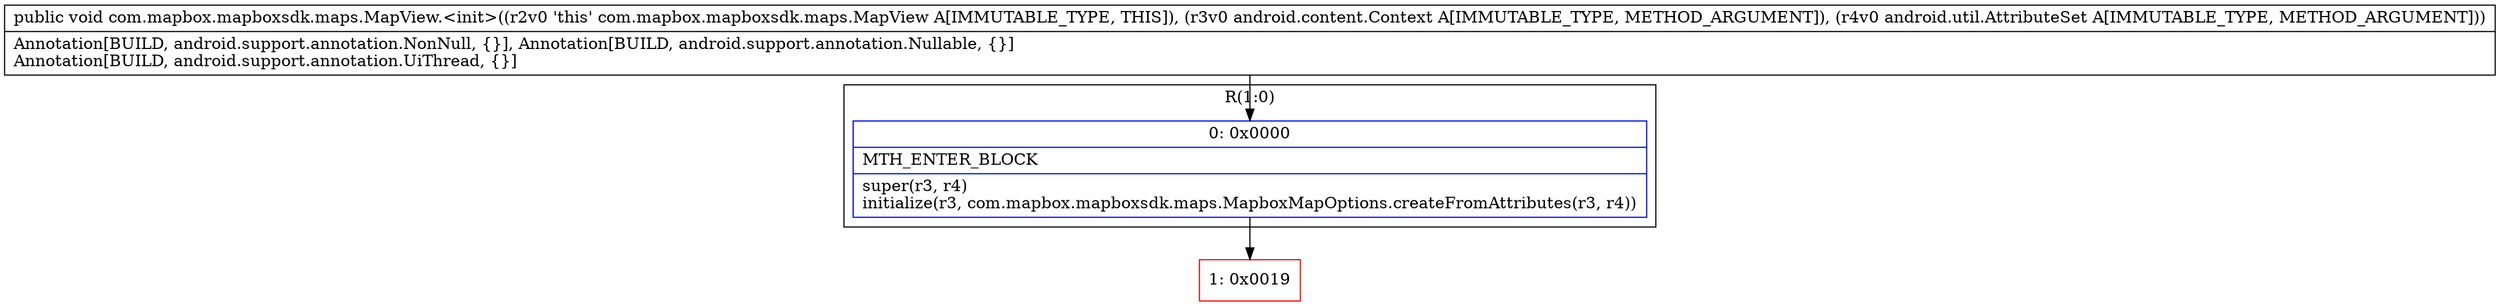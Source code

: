digraph "CFG forcom.mapbox.mapboxsdk.maps.MapView.\<init\>(Landroid\/content\/Context;Landroid\/util\/AttributeSet;)V" {
subgraph cluster_Region_1844902961 {
label = "R(1:0)";
node [shape=record,color=blue];
Node_0 [shape=record,label="{0\:\ 0x0000|MTH_ENTER_BLOCK\l|super(r3, r4)\linitialize(r3, com.mapbox.mapboxsdk.maps.MapboxMapOptions.createFromAttributes(r3, r4))\l}"];
}
Node_1 [shape=record,color=red,label="{1\:\ 0x0019}"];
MethodNode[shape=record,label="{public void com.mapbox.mapboxsdk.maps.MapView.\<init\>((r2v0 'this' com.mapbox.mapboxsdk.maps.MapView A[IMMUTABLE_TYPE, THIS]), (r3v0 android.content.Context A[IMMUTABLE_TYPE, METHOD_ARGUMENT]), (r4v0 android.util.AttributeSet A[IMMUTABLE_TYPE, METHOD_ARGUMENT]))  | Annotation[BUILD, android.support.annotation.NonNull, \{\}], Annotation[BUILD, android.support.annotation.Nullable, \{\}]\lAnnotation[BUILD, android.support.annotation.UiThread, \{\}]\l}"];
MethodNode -> Node_0;
Node_0 -> Node_1;
}

